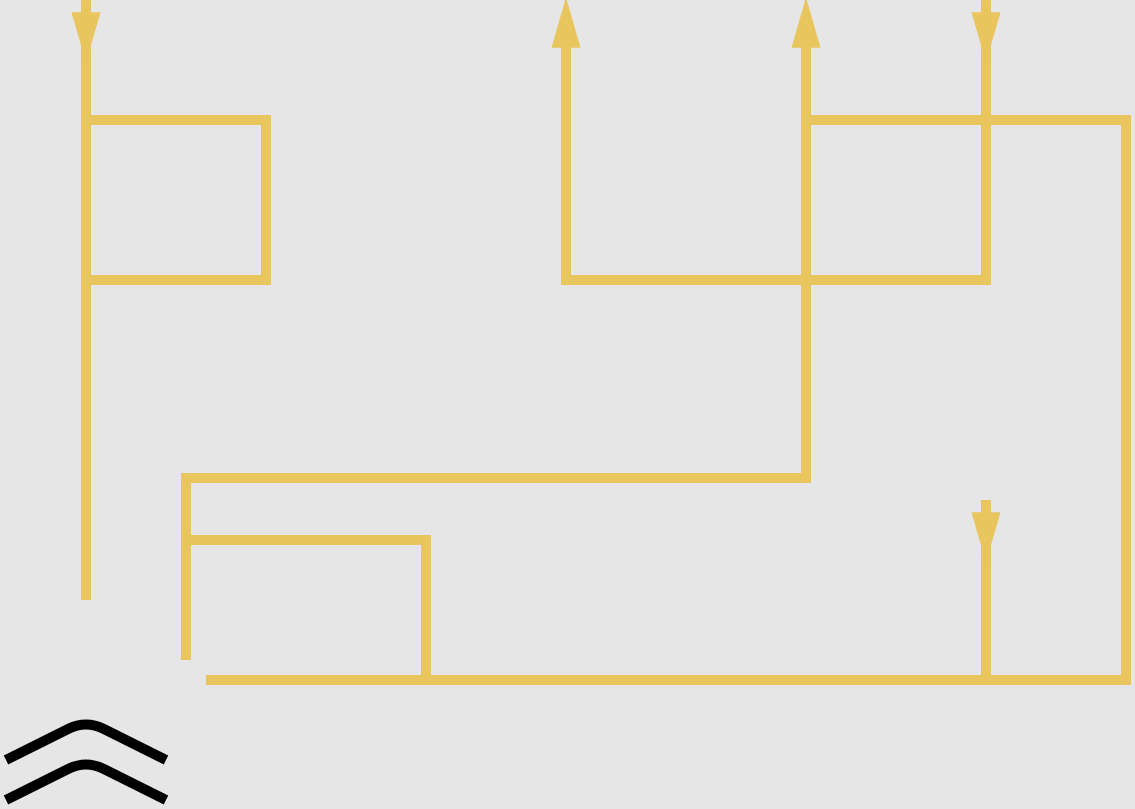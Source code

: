 <mxfile version="22.0.4" type="github">
  <diagram name="Страница — 1" id="wkXcw5rtXdvr0q2N3F0_">
    <mxGraphModel dx="574" dy="349" grid="0" gridSize="10" guides="1" tooltips="1" connect="1" arrows="1" fold="1" page="1" pageScale="1" pageWidth="800" pageHeight="480" background="#E6E6E6" math="0" shadow="0">
      <root>
        <mxCell id="0" />
        <mxCell id="1" parent="0" />
        <mxCell id="GpbVYSqrDggtD-29rIpj-2" value="" style="endArrow=none;html=1;rounded=0;fillColor=#fff2cc;strokeColor=#E8C55D;strokeWidth=5;edgeStyle=orthogonalEdgeStyle;" edge="1" parent="1">
          <mxGeometry width="50" height="50" relative="1" as="geometry">
            <mxPoint x="160" y="320" as="sourcePoint" />
            <mxPoint x="160" y="40" as="targetPoint" />
            <Array as="points">
              <mxPoint x="160" y="210" />
              <mxPoint x="160" y="210" />
            </Array>
          </mxGeometry>
        </mxCell>
        <mxCell id="GpbVYSqrDggtD-29rIpj-4" value="" style="endArrow=none;html=1;rounded=0;fillColor=#fff2cc;strokeColor=#E8C55D;strokeWidth=5;edgeStyle=orthogonalEdgeStyle;" edge="1" parent="1">
          <mxGeometry width="50" height="50" relative="1" as="geometry">
            <mxPoint x="160" y="80" as="sourcePoint" />
            <mxPoint x="160" y="160" as="targetPoint" />
            <Array as="points">
              <mxPoint x="250" y="80" />
              <mxPoint x="250" y="160" />
            </Array>
          </mxGeometry>
        </mxCell>
        <mxCell id="GpbVYSqrDggtD-29rIpj-6" value="" style="endArrow=none;html=1;rounded=0;fillColor=#fff2cc;strokeColor=#E8C55D;strokeWidth=5;edgeStyle=orthogonalEdgeStyle;" edge="1" parent="1">
          <mxGeometry width="50" height="50" relative="1" as="geometry">
            <mxPoint x="210" y="350" as="sourcePoint" />
            <mxPoint x="520" y="40" as="targetPoint" />
            <Array as="points">
              <mxPoint x="210" y="259" />
              <mxPoint x="520" y="259" />
            </Array>
          </mxGeometry>
        </mxCell>
        <mxCell id="GpbVYSqrDggtD-29rIpj-7" value="" style="endArrow=none;html=1;rounded=0;fillColor=#fff2cc;strokeColor=#E8C55D;strokeWidth=5;edgeStyle=orthogonalEdgeStyle;" edge="1" parent="1">
          <mxGeometry width="50" height="50" relative="1" as="geometry">
            <mxPoint x="520" y="80" as="sourcePoint" />
            <mxPoint x="400" y="40" as="targetPoint" />
            <Array as="points">
              <mxPoint x="610" y="80" />
              <mxPoint x="610" y="160" />
              <mxPoint x="400" y="160" />
            </Array>
          </mxGeometry>
        </mxCell>
        <mxCell id="GpbVYSqrDggtD-29rIpj-8" value="" style="endArrow=none;html=1;rounded=0;fillColor=#fff2cc;strokeColor=#E8C55D;strokeWidth=5;edgeStyle=orthogonalEdgeStyle;" edge="1" parent="1">
          <mxGeometry width="50" height="50" relative="1" as="geometry">
            <mxPoint x="610" y="40" as="sourcePoint" />
            <mxPoint x="220" y="360" as="targetPoint" />
            <Array as="points">
              <mxPoint x="610" y="80" />
              <mxPoint x="680" y="80" />
              <mxPoint x="680" y="360" />
            </Array>
          </mxGeometry>
        </mxCell>
        <mxCell id="GpbVYSqrDggtD-29rIpj-10" value="" style="endArrow=none;html=1;rounded=0;fillColor=#fff2cc;strokeColor=#E8C55D;strokeWidth=5;edgeStyle=orthogonalEdgeStyle;" edge="1" parent="1">
          <mxGeometry width="50" height="50" relative="1" as="geometry">
            <mxPoint x="210" y="290" as="sourcePoint" />
            <mxPoint x="330" y="360" as="targetPoint" />
            <Array as="points">
              <mxPoint x="330" y="290" />
            </Array>
          </mxGeometry>
        </mxCell>
        <mxCell id="GpbVYSqrDggtD-29rIpj-11" value="" style="endArrow=none;html=1;rounded=0;fillColor=#fff2cc;strokeColor=#E8C55D;strokeWidth=5;edgeStyle=orthogonalEdgeStyle;shadow=0;" edge="1" parent="1">
          <mxGeometry width="50" height="50" relative="1" as="geometry">
            <mxPoint x="610" y="290" as="sourcePoint" />
            <mxPoint x="610" y="360" as="targetPoint" />
            <Array as="points">
              <mxPoint x="610" y="310" />
              <mxPoint x="610" y="310" />
            </Array>
          </mxGeometry>
        </mxCell>
        <mxCell id="GpbVYSqrDggtD-29rIpj-13" value="" style="shape=flexArrow;endArrow=classic;html=1;rounded=0;fontSize=12;startSize=8;endSize=7.297;curved=1;endWidth=8.209;width=4;fillColor=#E8C55D;strokeColor=#E8C55D;gradientColor=none;" edge="1" parent="1">
          <mxGeometry width="50" height="50" relative="1" as="geometry">
            <mxPoint x="610" y="270" as="sourcePoint" />
            <mxPoint x="610" y="300" as="targetPoint" />
          </mxGeometry>
        </mxCell>
        <mxCell id="GpbVYSqrDggtD-29rIpj-14" value="" style="shape=flexArrow;endArrow=classic;html=1;rounded=0;fontSize=12;startSize=8;endSize=7.297;curved=1;endWidth=8.209;width=4;fillColor=#E8C55D;strokeColor=#E8C55D;gradientColor=none;" edge="1" parent="1">
          <mxGeometry width="50" height="50" relative="1" as="geometry">
            <mxPoint x="400" y="50" as="sourcePoint" />
            <mxPoint x="400" y="20" as="targetPoint" />
          </mxGeometry>
        </mxCell>
        <mxCell id="GpbVYSqrDggtD-29rIpj-15" value="" style="shape=flexArrow;endArrow=classic;html=1;rounded=0;fontSize=12;startSize=8;endSize=7.297;curved=1;endWidth=8.209;width=4;fillColor=#E8C55D;strokeColor=#E8C55D;gradientColor=none;" edge="1" parent="1">
          <mxGeometry width="50" height="50" relative="1" as="geometry">
            <mxPoint x="520" y="50" as="sourcePoint" />
            <mxPoint x="520" y="20" as="targetPoint" />
          </mxGeometry>
        </mxCell>
        <mxCell id="GpbVYSqrDggtD-29rIpj-17" value="" style="shape=flexArrow;endArrow=classic;html=1;rounded=0;fontSize=12;startSize=8;endSize=7.297;curved=1;endWidth=8.209;width=4;fillColor=#E8C55D;strokeColor=#E8C55D;gradientColor=none;" edge="1" parent="1">
          <mxGeometry width="50" height="50" relative="1" as="geometry">
            <mxPoint x="160" y="20" as="sourcePoint" />
            <mxPoint x="160" y="50" as="targetPoint" />
          </mxGeometry>
        </mxCell>
        <mxCell id="GpbVYSqrDggtD-29rIpj-18" value="" style="shape=flexArrow;endArrow=classic;html=1;rounded=0;fontSize=12;startSize=8;endSize=7.297;curved=1;endWidth=8.209;width=4;fillColor=#E8C55D;strokeColor=#E8C55D;gradientColor=none;" edge="1" parent="1">
          <mxGeometry width="50" height="50" relative="1" as="geometry">
            <mxPoint x="610" y="20" as="sourcePoint" />
            <mxPoint x="610" y="50" as="targetPoint" />
          </mxGeometry>
        </mxCell>
        <mxCell id="GpbVYSqrDggtD-29rIpj-20" value="" style="endArrow=none;html=1;rounded=1;fontSize=12;startSize=8;endSize=8;strokeWidth=5;" edge="1" parent="1">
          <mxGeometry width="50" height="50" relative="1" as="geometry">
            <mxPoint x="120" y="400" as="sourcePoint" />
            <mxPoint x="200" y="400" as="targetPoint" />
            <Array as="points">
              <mxPoint x="160" y="380" />
            </Array>
          </mxGeometry>
        </mxCell>
        <mxCell id="GpbVYSqrDggtD-29rIpj-21" value="" style="endArrow=none;html=1;rounded=1;fontSize=12;startSize=8;endSize=8;strokeWidth=5;" edge="1" parent="1">
          <mxGeometry width="50" height="50" relative="1" as="geometry">
            <mxPoint x="120" y="420" as="sourcePoint" />
            <mxPoint x="200" y="420" as="targetPoint" />
            <Array as="points">
              <mxPoint x="160" y="400" />
            </Array>
          </mxGeometry>
        </mxCell>
      </root>
    </mxGraphModel>
  </diagram>
</mxfile>
